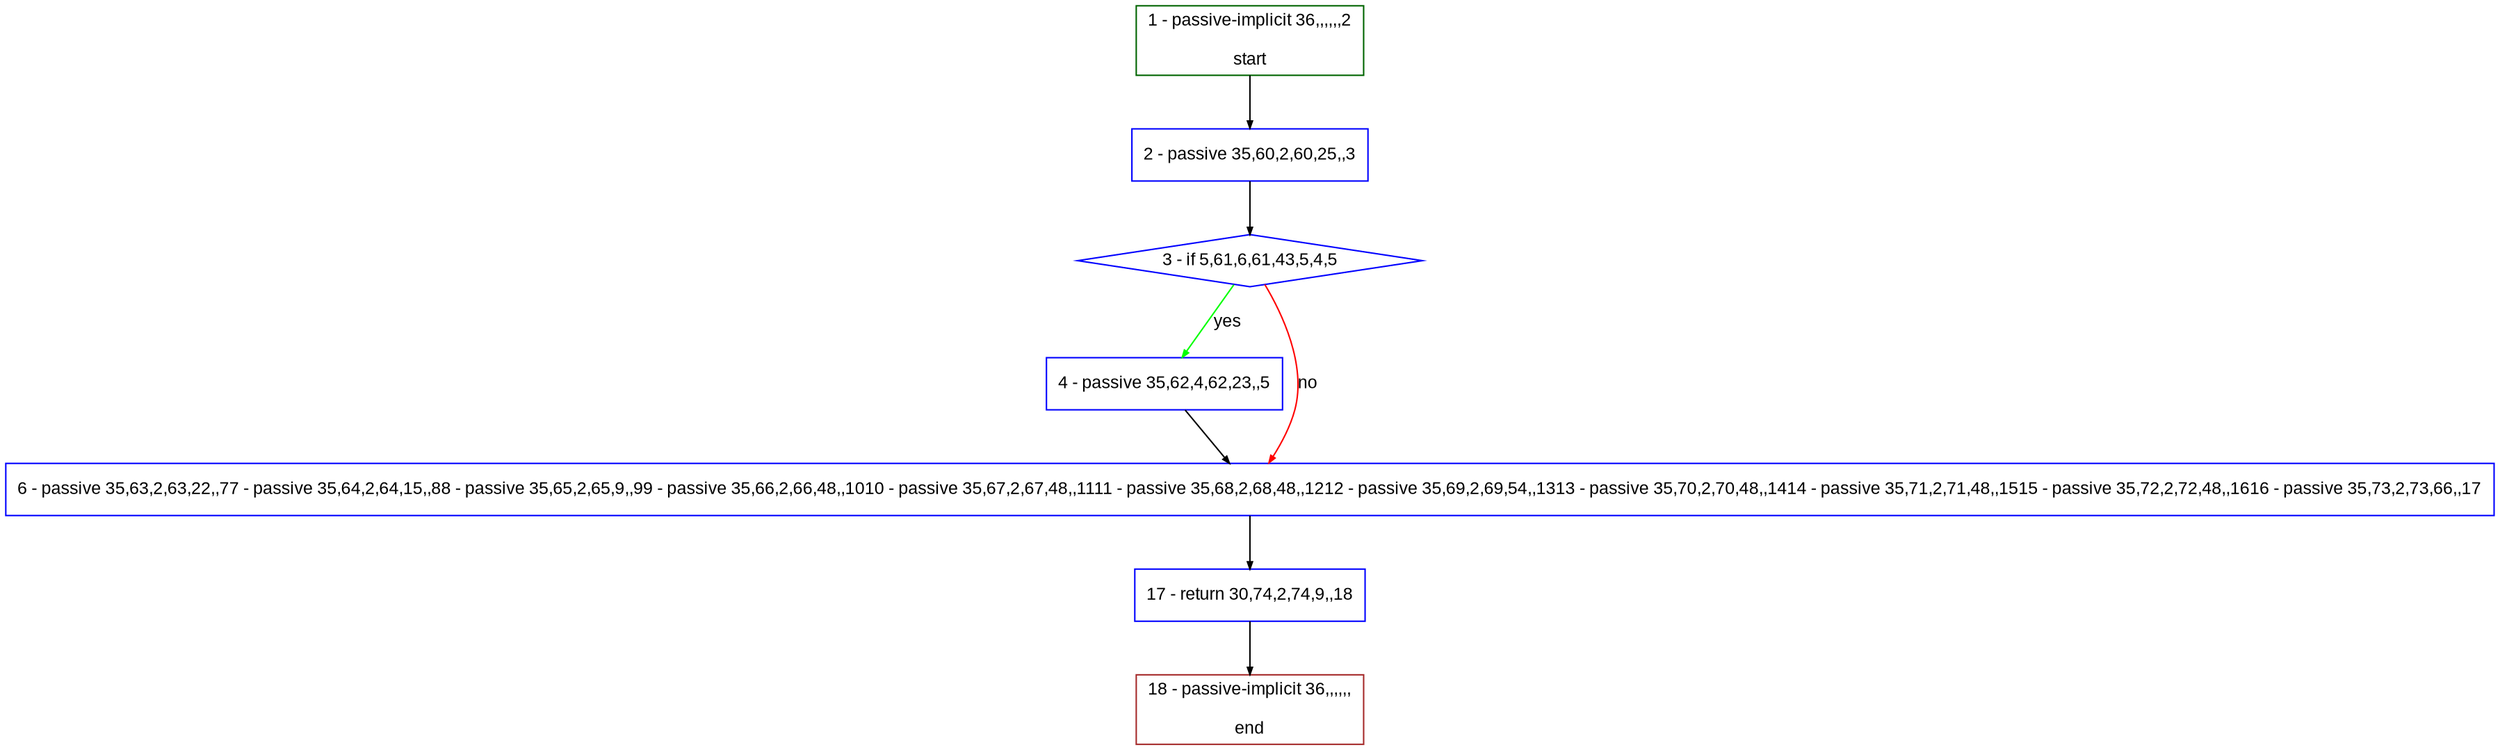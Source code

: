 digraph "" {
  graph [pack="true", label="", fontsize="12", packmode="clust", fontname="Arial", fillcolor="#FFFFCC", bgcolor="white", style="rounded,filled", compound="true"];
  node [node_initialized="no", label="", color="grey", fontsize="12", fillcolor="white", fontname="Arial", style="filled", shape="rectangle", compound="true", fixedsize="false"];
  edge [fontcolor="black", arrowhead="normal", arrowtail="none", arrowsize="0.5", ltail="", label="", color="black", fontsize="12", lhead="", fontname="Arial", dir="forward", compound="true"];
  __N1 [label="2 - passive 35,60,2,60,25,,3", color="#0000ff", fillcolor="#ffffff", style="filled", shape="box"];
  __N2 [label="1 - passive-implicit 36,,,,,,2\n\nstart", color="#006400", fillcolor="#ffffff", style="filled", shape="box"];
  __N3 [label="3 - if 5,61,6,61,43,5,4,5", color="#0000ff", fillcolor="#ffffff", style="filled", shape="diamond"];
  __N4 [label="4 - passive 35,62,4,62,23,,5", color="#0000ff", fillcolor="#ffffff", style="filled", shape="box"];
  __N5 [label="6 - passive 35,63,2,63,22,,77 - passive 35,64,2,64,15,,88 - passive 35,65,2,65,9,,99 - passive 35,66,2,66,48,,1010 - passive 35,67,2,67,48,,1111 - passive 35,68,2,68,48,,1212 - passive 35,69,2,69,54,,1313 - passive 35,70,2,70,48,,1414 - passive 35,71,2,71,48,,1515 - passive 35,72,2,72,48,,1616 - passive 35,73,2,73,66,,17", color="#0000ff", fillcolor="#ffffff", style="filled", shape="box"];
  __N6 [label="17 - return 30,74,2,74,9,,18", color="#0000ff", fillcolor="#ffffff", style="filled", shape="box"];
  __N7 [label="18 - passive-implicit 36,,,,,,\n\nend", color="#a52a2a", fillcolor="#ffffff", style="filled", shape="box"];
  __N2 -> __N1 [arrowhead="normal", arrowtail="none", color="#000000", label="", dir="forward"];
  __N1 -> __N3 [arrowhead="normal", arrowtail="none", color="#000000", label="", dir="forward"];
  __N3 -> __N4 [arrowhead="normal", arrowtail="none", color="#00ff00", label="yes", dir="forward"];
  __N3 -> __N5 [arrowhead="normal", arrowtail="none", color="#ff0000", label="no", dir="forward"];
  __N4 -> __N5 [arrowhead="normal", arrowtail="none", color="#000000", label="", dir="forward"];
  __N5 -> __N6 [arrowhead="normal", arrowtail="none", color="#000000", label="", dir="forward"];
  __N6 -> __N7 [arrowhead="normal", arrowtail="none", color="#000000", label="", dir="forward"];
}
